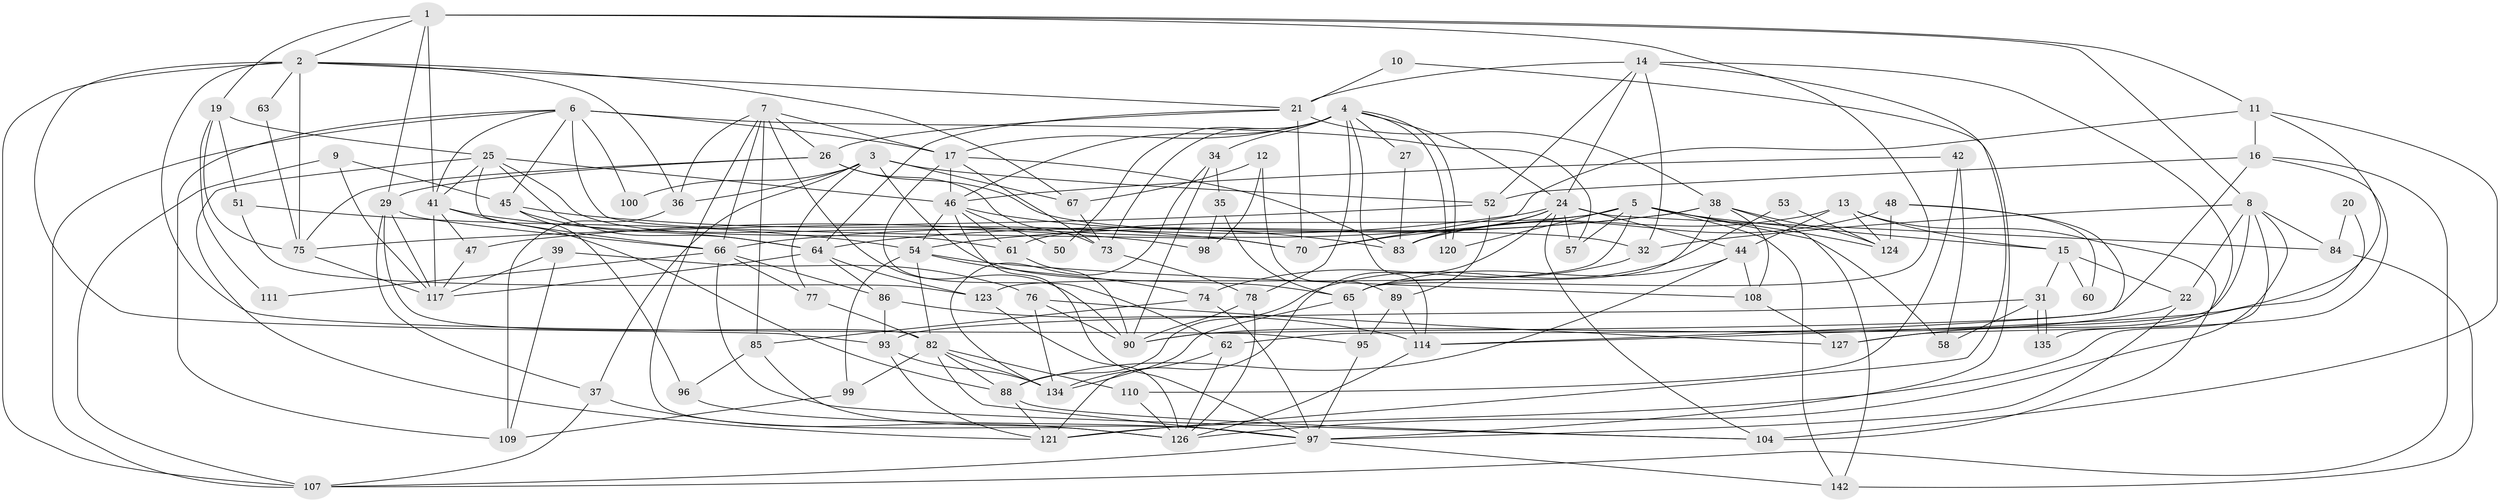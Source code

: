 // original degree distribution, {2: 0.16326530612244897, 4: 0.23809523809523808, 8: 0.006802721088435374, 5: 0.16326530612244897, 6: 0.1360544217687075, 3: 0.2585034013605442, 7: 0.027210884353741496, 10: 0.006802721088435374}
// Generated by graph-tools (version 1.1) at 2025/11/02/27/25 16:11:21]
// undirected, 95 vertices, 236 edges
graph export_dot {
graph [start="1"]
  node [color=gray90,style=filled];
  1 [super="+43"];
  2 [super="+105"];
  3 [super="+33"];
  4 [super="+101"];
  5 [super="+30"];
  6 [super="+40"];
  7 [super="+18"];
  8 [super="+94"];
  9;
  10;
  11 [super="+87"];
  12;
  13 [super="+147"];
  14 [super="+59"];
  15 [super="+28"];
  16 [super="+23"];
  17 [super="+72"];
  19 [super="+106"];
  20;
  21 [super="+55"];
  22 [super="+140"];
  24 [super="+49"];
  25 [super="+80"];
  26 [super="+145"];
  27;
  29 [super="+91"];
  31 [super="+132"];
  32 [super="+129"];
  34;
  35;
  36 [super="+143"];
  37 [super="+112"];
  38 [super="+102"];
  39 [super="+68"];
  41 [super="+125"];
  42;
  44 [super="+131"];
  45;
  46 [super="+69"];
  47;
  48;
  50;
  51;
  52 [super="+56"];
  53;
  54 [super="+71"];
  57;
  58;
  60;
  61;
  62 [super="+119"];
  63;
  64 [super="+118"];
  65 [super="+79"];
  66 [super="+81"];
  67;
  70 [super="+103"];
  73;
  74 [super="+137"];
  75 [super="+133"];
  76;
  77;
  78;
  82 [super="+141"];
  83 [super="+144"];
  84 [super="+138"];
  85 [super="+128"];
  86;
  88 [super="+92"];
  89 [super="+115"];
  90 [super="+122"];
  93 [super="+116"];
  95;
  96;
  97 [super="+136"];
  98;
  99;
  100;
  104 [super="+113"];
  107;
  108;
  109 [super="+130"];
  110;
  111;
  114;
  117 [super="+139"];
  120;
  121;
  123;
  124;
  126 [super="+146"];
  127;
  134;
  135;
  142;
  1 -- 65;
  1 -- 2;
  1 -- 19;
  1 -- 8;
  1 -- 41;
  1 -- 11;
  1 -- 29;
  2 -- 63;
  2 -- 67;
  2 -- 36;
  2 -- 107;
  2 -- 75;
  2 -- 93;
  2 -- 95;
  2 -- 21;
  3 -- 77;
  3 -- 67;
  3 -- 100;
  3 -- 65;
  3 -- 52;
  3 -- 37;
  3 -- 36;
  4 -- 120;
  4 -- 120;
  4 -- 34 [weight=2];
  4 -- 50;
  4 -- 73;
  4 -- 114;
  4 -- 17;
  4 -- 78;
  4 -- 27;
  4 -- 46;
  4 -- 24;
  5 -- 124;
  5 -- 57;
  5 -- 47;
  5 -- 58;
  5 -- 120;
  5 -- 123;
  5 -- 61;
  5 -- 142;
  5 -- 15;
  6 -- 45;
  6 -- 107;
  6 -- 70;
  6 -- 100;
  6 -- 57;
  6 -- 41;
  6 -- 109;
  6 -- 17;
  7 -- 26;
  7 -- 66;
  7 -- 36;
  7 -- 85;
  7 -- 90;
  7 -- 126;
  7 -- 17;
  8 -- 126;
  8 -- 32;
  8 -- 121;
  8 -- 22;
  8 -- 84;
  8 -- 62;
  9 -- 45;
  9 -- 107;
  9 -- 117;
  10 -- 97;
  10 -- 21;
  11 -- 16;
  11 -- 114;
  11 -- 70;
  11 -- 104;
  12 -- 98;
  12 -- 89;
  12 -- 67;
  13 -- 104;
  13 -- 15;
  13 -- 124;
  13 -- 83;
  13 -- 44;
  14 -- 121;
  14 -- 21;
  14 -- 24;
  14 -- 52;
  14 -- 135;
  14 -- 32;
  15 -- 22;
  15 -- 60;
  15 -- 31;
  16 -- 107;
  16 -- 127;
  16 -- 90;
  16 -- 52;
  17 -- 62;
  17 -- 83;
  17 -- 73;
  17 -- 46;
  19 -- 25;
  19 -- 111;
  19 -- 51;
  19 -- 75;
  20 -- 127;
  20 -- 84;
  21 -- 70;
  21 -- 64;
  21 -- 26;
  21 -- 38;
  22 -- 97;
  22 -- 90;
  24 -- 57;
  24 -- 84;
  24 -- 70;
  24 -- 83;
  24 -- 66;
  24 -- 121;
  24 -- 44;
  24 -- 104;
  25 -- 61;
  25 -- 41;
  25 -- 66;
  25 -- 121;
  25 -- 64;
  25 -- 46;
  26 -- 29;
  26 -- 73;
  26 -- 32;
  26 -- 75;
  27 -- 83;
  29 -- 66;
  29 -- 117;
  29 -- 82;
  29 -- 37;
  31 -- 135;
  31 -- 135;
  31 -- 58;
  31 -- 93;
  32 -- 74;
  34 -- 35;
  34 -- 90;
  34 -- 134;
  35 -- 98;
  35 -- 65;
  36 -- 109 [weight=2];
  37 -- 126;
  37 -- 107;
  38 -- 142;
  38 -- 64;
  38 -- 65;
  38 -- 108;
  38 -- 54;
  38 -- 124;
  39 -- 76;
  39 -- 117;
  39 -- 109;
  41 -- 88;
  41 -- 47;
  41 -- 98;
  41 -- 117;
  42 -- 110;
  42 -- 58;
  42 -- 46;
  44 -- 108;
  44 -- 88;
  44 -- 65;
  45 -- 96;
  45 -- 70;
  45 -- 64;
  46 -- 61;
  46 -- 97;
  46 -- 54;
  46 -- 50;
  46 -- 83;
  47 -- 117;
  48 -- 114;
  48 -- 60;
  48 -- 124;
  48 -- 83;
  51 -- 123;
  51 -- 54;
  52 -- 75;
  52 -- 89;
  53 -- 88;
  53 -- 124;
  54 -- 74;
  54 -- 99;
  54 -- 108;
  54 -- 82;
  61 -- 90;
  62 -- 134;
  62 -- 126;
  63 -- 75;
  64 -- 123;
  64 -- 117;
  64 -- 86;
  65 -- 134;
  65 -- 95;
  66 -- 86;
  66 -- 104;
  66 -- 111;
  66 -- 77;
  67 -- 73;
  73 -- 78;
  74 -- 85 [weight=2];
  74 -- 97;
  75 -- 117;
  76 -- 134;
  76 -- 127;
  76 -- 90;
  77 -- 82;
  78 -- 126;
  78 -- 90;
  82 -- 134;
  82 -- 110;
  82 -- 97;
  82 -- 99;
  82 -- 88;
  84 -- 142;
  85 -- 96;
  85 -- 97;
  86 -- 114;
  86 -- 93;
  88 -- 121;
  88 -- 104;
  89 -- 95;
  89 -- 114;
  93 -- 134;
  93 -- 121;
  95 -- 97 [weight=2];
  96 -- 97;
  97 -- 107;
  97 -- 142;
  99 -- 109;
  108 -- 127;
  110 -- 126;
  114 -- 126;
  123 -- 126;
}
